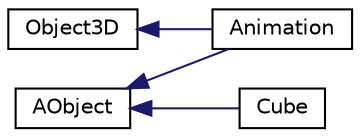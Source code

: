 digraph "Graphical Class Hierarchy"
{
  edge [fontname="Helvetica",fontsize="10",labelfontname="Helvetica",labelfontsize="10"];
  node [fontname="Helvetica",fontsize="10",shape=record];
  rankdir="LR";
  Node1 [label="AObject",height=0.2,width=0.4,color="black", fillcolor="white", style="filled",URL="$class_a_object.html"];
  Node1 -> Node2 [dir="back",color="midnightblue",fontsize="10",style="solid",fontname="Helvetica"];
  Node2 [label="Animation",height=0.2,width=0.4,color="black", fillcolor="white", style="filled",URL="$class_animation.html"];
  Node1 -> Node3 [dir="back",color="midnightblue",fontsize="10",style="solid",fontname="Helvetica"];
  Node3 [label="Cube",height=0.2,width=0.4,color="black", fillcolor="white", style="filled",URL="$class_cube.html"];
  Node4 [label="Object3D",height=0.2,width=0.4,color="black", fillcolor="white", style="filled",URL="$class_object3_d.html"];
  Node4 -> Node2 [dir="back",color="midnightblue",fontsize="10",style="solid",fontname="Helvetica"];
}
